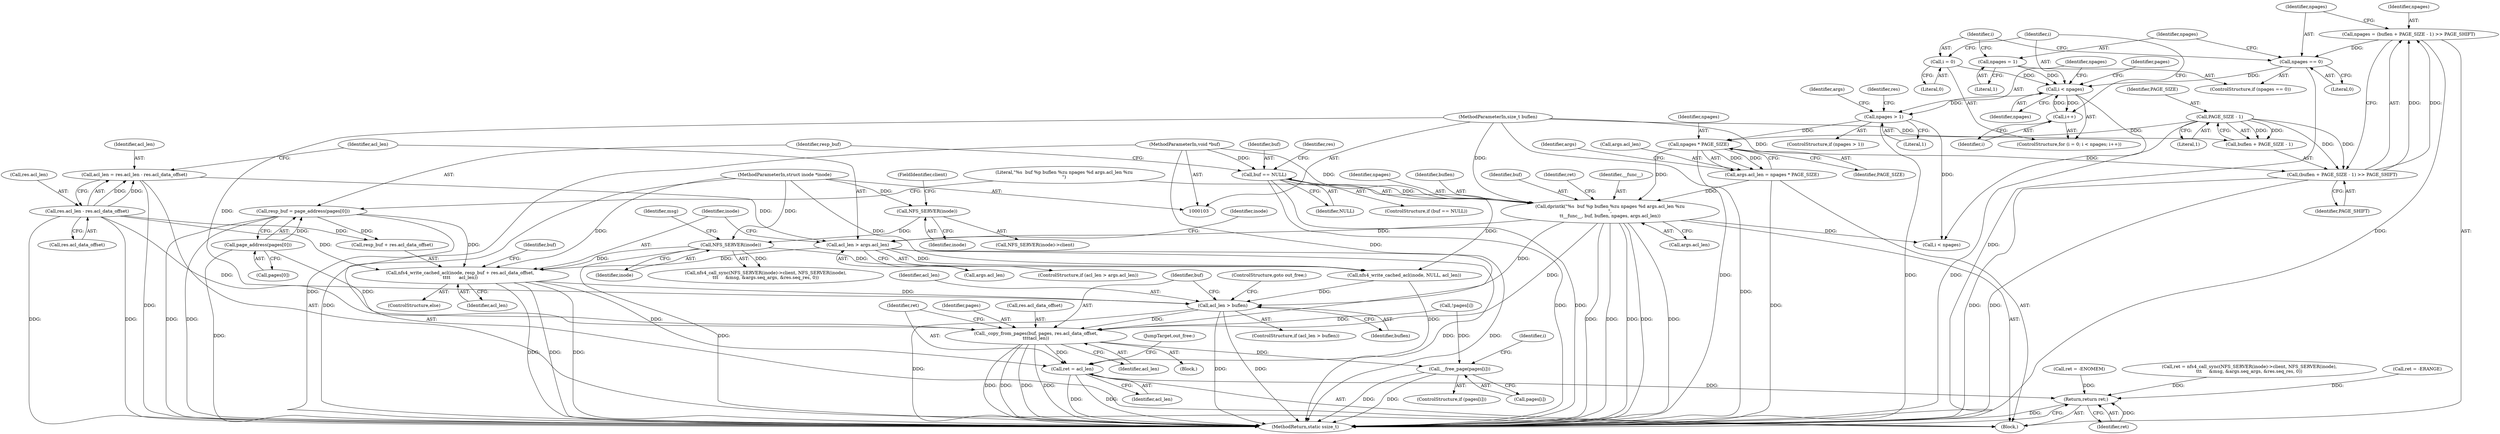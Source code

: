 digraph "0_linux_20e0fa98b751facf9a1101edaefbc19c82616a68@API" {
"1000258" [label="(Call,nfs4_write_cached_acl(inode, resp_buf + res.acl_data_offset,\n\t\t\t\t      acl_len))"];
"1000222" [label="(Call,NFS_SERVER(inode))"];
"1000219" [label="(Call,NFS_SERVER(inode))"];
"1000104" [label="(MethodParameterIn,struct inode *inode)"];
"1000200" [label="(Call,resp_buf = page_address(pages[0]))"];
"1000202" [label="(Call,page_address(pages[0]))"];
"1000240" [label="(Call,res.acl_len - res.acl_data_offset)"];
"1000248" [label="(Call,acl_len > args.acl_len)"];
"1000238" [label="(Call,acl_len = res.acl_len - res.acl_data_offset)"];
"1000206" [label="(Call,dprintk(\"%s  buf %p buflen %zu npages %d args.acl_len %zu\n\",\n\t\t__func__, buf, buflen, npages, args.acl_len))"];
"1000192" [label="(Call,buf == NULL)"];
"1000105" [label="(MethodParameterIn,void *buf)"];
"1000106" [label="(MethodParameterIn,size_t buflen)"];
"1000183" [label="(Call,npages * PAGE_SIZE)"];
"1000163" [label="(Call,npages > 1)"];
"1000144" [label="(Call,i < npages)"];
"1000141" [label="(Call,i = 0)"];
"1000147" [label="(Call,i++)"];
"1000134" [label="(Call,npages == 0)"];
"1000124" [label="(Call,npages = (buflen + PAGE_SIZE - 1) >> PAGE_SHIFT)"];
"1000126" [label="(Call,(buflen + PAGE_SIZE - 1) >> PAGE_SHIFT)"];
"1000129" [label="(Call,PAGE_SIZE - 1)"];
"1000137" [label="(Call,npages = 1)"];
"1000179" [label="(Call,args.acl_len = npages * PAGE_SIZE)"];
"1000274" [label="(Call,acl_len > buflen)"];
"1000278" [label="(Call,_copy_from_pages(buf, pages, res.acl_data_offset,\n\t\t\t\tacl_len))"];
"1000285" [label="(Call,ret = acl_len)"];
"1000314" [label="(Return,return ret;)"];
"1000302" [label="(Call,__free_page(pages[i]))"];
"1000257" [label="(ControlStructure,else)"];
"1000191" [label="(ControlStructure,if (buf == NULL))"];
"1000217" [label="(Call,nfs4_call_sync(NFS_SERVER(inode)->client, NFS_SERVER(inode),\n\t\t\t     &msg, &args.seq_args, &res.seq_res, 0))"];
"1000284" [label="(Identifier,acl_len)"];
"1000180" [label="(Call,args.acl_len)"];
"1000297" [label="(Identifier,i)"];
"1000194" [label="(Identifier,NULL)"];
"1000316" [label="(MethodReturn,static ssize_t)"];
"1000146" [label="(Identifier,npages)"];
"1000144" [label="(Call,i < npages)"];
"1000145" [label="(Identifier,i)"];
"1000265" [label="(Identifier,acl_len)"];
"1000248" [label="(Call,acl_len > args.acl_len)"];
"1000181" [label="(Identifier,args)"];
"1000126" [label="(Call,(buflen + PAGE_SIZE - 1) >> PAGE_SHIFT)"];
"1000147" [label="(Call,i++)"];
"1000278" [label="(Call,_copy_from_pages(buf, pages, res.acl_data_offset,\n\t\t\t\tacl_len))"];
"1000206" [label="(Call,dprintk(\"%s  buf %p buflen %zu npages %d args.acl_len %zu\n\",\n\t\t__func__, buf, buflen, npages, args.acl_len))"];
"1000132" [label="(Identifier,PAGE_SHIFT)"];
"1000285" [label="(Call,ret = acl_len)"];
"1000133" [label="(ControlStructure,if (npages == 0))"];
"1000139" [label="(Literal,1)"];
"1000137" [label="(Call,npages = 1)"];
"1000238" [label="(Call,acl_len = res.acl_len - res.acl_data_offset)"];
"1000165" [label="(Literal,1)"];
"1000239" [label="(Identifier,acl_len)"];
"1000183" [label="(Call,npages * PAGE_SIZE)"];
"1000258" [label="(Call,nfs4_write_cached_acl(inode, resp_buf + res.acl_data_offset,\n\t\t\t\t      acl_len))"];
"1000244" [label="(Call,res.acl_data_offset)"];
"1000141" [label="(Call,i = 0)"];
"1000202" [label="(Call,page_address(pages[0]))"];
"1000193" [label="(Identifier,buf)"];
"1000315" [label="(Identifier,ret)"];
"1000219" [label="(Call,NFS_SERVER(inode))"];
"1000216" [label="(Identifier,ret)"];
"1000314" [label="(Return,return ret;)"];
"1000127" [label="(Call,buflen + PAGE_SIZE - 1)"];
"1000293" [label="(Call,i < npages)"];
"1000267" [label="(Identifier,buf)"];
"1000207" [label="(Literal,\"%s  buf %p buflen %zu npages %d args.acl_len %zu\n\")"];
"1000277" [label="(ControlStructure,goto out_free;)"];
"1000188" [label="(Identifier,args)"];
"1000124" [label="(Call,npages = (buflen + PAGE_SIZE - 1) >> PAGE_SHIFT)"];
"1000192" [label="(Call,buf == NULL)"];
"1000185" [label="(Identifier,PAGE_SIZE)"];
"1000208" [label="(Identifier,__func__)"];
"1000215" [label="(Call,ret = nfs4_call_sync(NFS_SERVER(inode)->client, NFS_SERVER(inode),\n\t\t\t     &msg, &args.seq_args, &res.seq_res, 0))"];
"1000247" [label="(ControlStructure,if (acl_len > args.acl_len))"];
"1000249" [label="(Identifier,acl_len)"];
"1000212" [label="(Call,args.acl_len)"];
"1000225" [label="(Identifier,msg)"];
"1000125" [label="(Identifier,npages)"];
"1000302" [label="(Call,__free_page(pages[i]))"];
"1000253" [label="(Call,nfs4_write_cached_acl(inode, NULL, acl_len))"];
"1000223" [label="(Identifier,inode)"];
"1000218" [label="(Call,NFS_SERVER(inode)->client)"];
"1000303" [label="(Call,pages[i])"];
"1000279" [label="(Identifier,buf)"];
"1000179" [label="(Call,args.acl_len = npages * PAGE_SIZE)"];
"1000250" [label="(Call,args.acl_len)"];
"1000280" [label="(Identifier,pages)"];
"1000241" [label="(Call,res.acl_len)"];
"1000221" [label="(FieldIdentifier,client)"];
"1000240" [label="(Call,res.acl_len - res.acl_data_offset)"];
"1000129" [label="(Call,PAGE_SIZE - 1)"];
"1000281" [label="(Call,res.acl_data_offset)"];
"1000260" [label="(Call,resp_buf + res.acl_data_offset)"];
"1000162" [label="(ControlStructure,if (npages > 1))"];
"1000211" [label="(Identifier,npages)"];
"1000184" [label="(Identifier,npages)"];
"1000148" [label="(Identifier,i)"];
"1000142" [label="(Identifier,i)"];
"1000288" [label="(JumpTarget,out_free:)"];
"1000169" [label="(Identifier,res)"];
"1000143" [label="(Literal,0)"];
"1000268" [label="(Block,)"];
"1000274" [label="(Call,acl_len > buflen)"];
"1000105" [label="(MethodParameterIn,void *buf)"];
"1000107" [label="(Block,)"];
"1000135" [label="(Identifier,npages)"];
"1000197" [label="(Identifier,res)"];
"1000164" [label="(Identifier,npages)"];
"1000138" [label="(Identifier,npages)"];
"1000210" [label="(Identifier,buflen)"];
"1000104" [label="(MethodParameterIn,struct inode *inode)"];
"1000275" [label="(Identifier,acl_len)"];
"1000273" [label="(ControlStructure,if (acl_len > buflen))"];
"1000203" [label="(Call,pages[0])"];
"1000254" [label="(Identifier,inode)"];
"1000286" [label="(Identifier,ret)"];
"1000201" [label="(Identifier,resp_buf)"];
"1000163" [label="(Call,npages > 1)"];
"1000157" [label="(Call,!pages[i])"];
"1000136" [label="(Literal,0)"];
"1000269" [label="(Call,ret = -ERANGE)"];
"1000114" [label="(Call,ret = -ENOMEM)"];
"1000220" [label="(Identifier,inode)"];
"1000287" [label="(Identifier,acl_len)"];
"1000298" [label="(ControlStructure,if (pages[i]))"];
"1000200" [label="(Call,resp_buf = page_address(pages[0]))"];
"1000152" [label="(Identifier,pages)"];
"1000209" [label="(Identifier,buf)"];
"1000106" [label="(MethodParameterIn,size_t buflen)"];
"1000259" [label="(Identifier,inode)"];
"1000130" [label="(Identifier,PAGE_SIZE)"];
"1000140" [label="(ControlStructure,for (i = 0; i < npages; i++))"];
"1000134" [label="(Call,npages == 0)"];
"1000276" [label="(Identifier,buflen)"];
"1000222" [label="(Call,NFS_SERVER(inode))"];
"1000131" [label="(Literal,1)"];
"1000258" -> "1000257"  [label="AST: "];
"1000258" -> "1000265"  [label="CFG: "];
"1000259" -> "1000258"  [label="AST: "];
"1000260" -> "1000258"  [label="AST: "];
"1000265" -> "1000258"  [label="AST: "];
"1000267" -> "1000258"  [label="CFG: "];
"1000258" -> "1000316"  [label="DDG: "];
"1000258" -> "1000316"  [label="DDG: "];
"1000258" -> "1000316"  [label="DDG: "];
"1000222" -> "1000258"  [label="DDG: "];
"1000104" -> "1000258"  [label="DDG: "];
"1000200" -> "1000258"  [label="DDG: "];
"1000240" -> "1000258"  [label="DDG: "];
"1000248" -> "1000258"  [label="DDG: "];
"1000258" -> "1000274"  [label="DDG: "];
"1000258" -> "1000285"  [label="DDG: "];
"1000222" -> "1000217"  [label="AST: "];
"1000222" -> "1000223"  [label="CFG: "];
"1000223" -> "1000222"  [label="AST: "];
"1000225" -> "1000222"  [label="CFG: "];
"1000222" -> "1000316"  [label="DDG: "];
"1000222" -> "1000217"  [label="DDG: "];
"1000219" -> "1000222"  [label="DDG: "];
"1000104" -> "1000222"  [label="DDG: "];
"1000222" -> "1000253"  [label="DDG: "];
"1000219" -> "1000218"  [label="AST: "];
"1000219" -> "1000220"  [label="CFG: "];
"1000220" -> "1000219"  [label="AST: "];
"1000221" -> "1000219"  [label="CFG: "];
"1000104" -> "1000219"  [label="DDG: "];
"1000104" -> "1000103"  [label="AST: "];
"1000104" -> "1000316"  [label="DDG: "];
"1000104" -> "1000253"  [label="DDG: "];
"1000200" -> "1000107"  [label="AST: "];
"1000200" -> "1000202"  [label="CFG: "];
"1000201" -> "1000200"  [label="AST: "];
"1000202" -> "1000200"  [label="AST: "];
"1000207" -> "1000200"  [label="CFG: "];
"1000200" -> "1000316"  [label="DDG: "];
"1000200" -> "1000316"  [label="DDG: "];
"1000202" -> "1000200"  [label="DDG: "];
"1000200" -> "1000260"  [label="DDG: "];
"1000202" -> "1000203"  [label="CFG: "];
"1000203" -> "1000202"  [label="AST: "];
"1000202" -> "1000316"  [label="DDG: "];
"1000202" -> "1000278"  [label="DDG: "];
"1000240" -> "1000238"  [label="AST: "];
"1000240" -> "1000244"  [label="CFG: "];
"1000241" -> "1000240"  [label="AST: "];
"1000244" -> "1000240"  [label="AST: "];
"1000238" -> "1000240"  [label="CFG: "];
"1000240" -> "1000316"  [label="DDG: "];
"1000240" -> "1000316"  [label="DDG: "];
"1000240" -> "1000238"  [label="DDG: "];
"1000240" -> "1000238"  [label="DDG: "];
"1000240" -> "1000260"  [label="DDG: "];
"1000240" -> "1000278"  [label="DDG: "];
"1000248" -> "1000247"  [label="AST: "];
"1000248" -> "1000250"  [label="CFG: "];
"1000249" -> "1000248"  [label="AST: "];
"1000250" -> "1000248"  [label="AST: "];
"1000254" -> "1000248"  [label="CFG: "];
"1000259" -> "1000248"  [label="CFG: "];
"1000248" -> "1000316"  [label="DDG: "];
"1000248" -> "1000316"  [label="DDG: "];
"1000238" -> "1000248"  [label="DDG: "];
"1000206" -> "1000248"  [label="DDG: "];
"1000248" -> "1000253"  [label="DDG: "];
"1000238" -> "1000107"  [label="AST: "];
"1000239" -> "1000238"  [label="AST: "];
"1000249" -> "1000238"  [label="CFG: "];
"1000238" -> "1000316"  [label="DDG: "];
"1000206" -> "1000107"  [label="AST: "];
"1000206" -> "1000212"  [label="CFG: "];
"1000207" -> "1000206"  [label="AST: "];
"1000208" -> "1000206"  [label="AST: "];
"1000209" -> "1000206"  [label="AST: "];
"1000210" -> "1000206"  [label="AST: "];
"1000211" -> "1000206"  [label="AST: "];
"1000212" -> "1000206"  [label="AST: "];
"1000216" -> "1000206"  [label="CFG: "];
"1000206" -> "1000316"  [label="DDG: "];
"1000206" -> "1000316"  [label="DDG: "];
"1000206" -> "1000316"  [label="DDG: "];
"1000206" -> "1000316"  [label="DDG: "];
"1000206" -> "1000316"  [label="DDG: "];
"1000192" -> "1000206"  [label="DDG: "];
"1000105" -> "1000206"  [label="DDG: "];
"1000106" -> "1000206"  [label="DDG: "];
"1000183" -> "1000206"  [label="DDG: "];
"1000179" -> "1000206"  [label="DDG: "];
"1000206" -> "1000274"  [label="DDG: "];
"1000206" -> "1000278"  [label="DDG: "];
"1000206" -> "1000293"  [label="DDG: "];
"1000192" -> "1000191"  [label="AST: "];
"1000192" -> "1000194"  [label="CFG: "];
"1000193" -> "1000192"  [label="AST: "];
"1000194" -> "1000192"  [label="AST: "];
"1000197" -> "1000192"  [label="CFG: "];
"1000201" -> "1000192"  [label="CFG: "];
"1000192" -> "1000316"  [label="DDG: "];
"1000192" -> "1000316"  [label="DDG: "];
"1000105" -> "1000192"  [label="DDG: "];
"1000192" -> "1000253"  [label="DDG: "];
"1000105" -> "1000103"  [label="AST: "];
"1000105" -> "1000316"  [label="DDG: "];
"1000105" -> "1000278"  [label="DDG: "];
"1000106" -> "1000103"  [label="AST: "];
"1000106" -> "1000316"  [label="DDG: "];
"1000106" -> "1000126"  [label="DDG: "];
"1000106" -> "1000127"  [label="DDG: "];
"1000106" -> "1000274"  [label="DDG: "];
"1000183" -> "1000179"  [label="AST: "];
"1000183" -> "1000185"  [label="CFG: "];
"1000184" -> "1000183"  [label="AST: "];
"1000185" -> "1000183"  [label="AST: "];
"1000179" -> "1000183"  [label="CFG: "];
"1000183" -> "1000316"  [label="DDG: "];
"1000183" -> "1000179"  [label="DDG: "];
"1000183" -> "1000179"  [label="DDG: "];
"1000163" -> "1000183"  [label="DDG: "];
"1000129" -> "1000183"  [label="DDG: "];
"1000163" -> "1000162"  [label="AST: "];
"1000163" -> "1000165"  [label="CFG: "];
"1000164" -> "1000163"  [label="AST: "];
"1000165" -> "1000163"  [label="AST: "];
"1000169" -> "1000163"  [label="CFG: "];
"1000181" -> "1000163"  [label="CFG: "];
"1000163" -> "1000316"  [label="DDG: "];
"1000144" -> "1000163"  [label="DDG: "];
"1000163" -> "1000293"  [label="DDG: "];
"1000144" -> "1000140"  [label="AST: "];
"1000144" -> "1000146"  [label="CFG: "];
"1000145" -> "1000144"  [label="AST: "];
"1000146" -> "1000144"  [label="AST: "];
"1000152" -> "1000144"  [label="CFG: "];
"1000164" -> "1000144"  [label="CFG: "];
"1000141" -> "1000144"  [label="DDG: "];
"1000147" -> "1000144"  [label="DDG: "];
"1000134" -> "1000144"  [label="DDG: "];
"1000137" -> "1000144"  [label="DDG: "];
"1000144" -> "1000147"  [label="DDG: "];
"1000144" -> "1000293"  [label="DDG: "];
"1000141" -> "1000140"  [label="AST: "];
"1000141" -> "1000143"  [label="CFG: "];
"1000142" -> "1000141"  [label="AST: "];
"1000143" -> "1000141"  [label="AST: "];
"1000145" -> "1000141"  [label="CFG: "];
"1000147" -> "1000140"  [label="AST: "];
"1000147" -> "1000148"  [label="CFG: "];
"1000148" -> "1000147"  [label="AST: "];
"1000145" -> "1000147"  [label="CFG: "];
"1000134" -> "1000133"  [label="AST: "];
"1000134" -> "1000136"  [label="CFG: "];
"1000135" -> "1000134"  [label="AST: "];
"1000136" -> "1000134"  [label="AST: "];
"1000138" -> "1000134"  [label="CFG: "];
"1000142" -> "1000134"  [label="CFG: "];
"1000134" -> "1000316"  [label="DDG: "];
"1000124" -> "1000134"  [label="DDG: "];
"1000124" -> "1000107"  [label="AST: "];
"1000124" -> "1000126"  [label="CFG: "];
"1000125" -> "1000124"  [label="AST: "];
"1000126" -> "1000124"  [label="AST: "];
"1000135" -> "1000124"  [label="CFG: "];
"1000124" -> "1000316"  [label="DDG: "];
"1000126" -> "1000124"  [label="DDG: "];
"1000126" -> "1000124"  [label="DDG: "];
"1000126" -> "1000132"  [label="CFG: "];
"1000127" -> "1000126"  [label="AST: "];
"1000132" -> "1000126"  [label="AST: "];
"1000126" -> "1000316"  [label="DDG: "];
"1000126" -> "1000316"  [label="DDG: "];
"1000129" -> "1000126"  [label="DDG: "];
"1000129" -> "1000126"  [label="DDG: "];
"1000129" -> "1000127"  [label="AST: "];
"1000129" -> "1000131"  [label="CFG: "];
"1000130" -> "1000129"  [label="AST: "];
"1000131" -> "1000129"  [label="AST: "];
"1000127" -> "1000129"  [label="CFG: "];
"1000129" -> "1000316"  [label="DDG: "];
"1000129" -> "1000127"  [label="DDG: "];
"1000129" -> "1000127"  [label="DDG: "];
"1000137" -> "1000133"  [label="AST: "];
"1000137" -> "1000139"  [label="CFG: "];
"1000138" -> "1000137"  [label="AST: "];
"1000139" -> "1000137"  [label="AST: "];
"1000142" -> "1000137"  [label="CFG: "];
"1000179" -> "1000107"  [label="AST: "];
"1000180" -> "1000179"  [label="AST: "];
"1000188" -> "1000179"  [label="CFG: "];
"1000179" -> "1000316"  [label="DDG: "];
"1000274" -> "1000273"  [label="AST: "];
"1000274" -> "1000276"  [label="CFG: "];
"1000275" -> "1000274"  [label="AST: "];
"1000276" -> "1000274"  [label="AST: "];
"1000277" -> "1000274"  [label="CFG: "];
"1000279" -> "1000274"  [label="CFG: "];
"1000274" -> "1000316"  [label="DDG: "];
"1000274" -> "1000316"  [label="DDG: "];
"1000274" -> "1000316"  [label="DDG: "];
"1000253" -> "1000274"  [label="DDG: "];
"1000274" -> "1000278"  [label="DDG: "];
"1000278" -> "1000268"  [label="AST: "];
"1000278" -> "1000284"  [label="CFG: "];
"1000279" -> "1000278"  [label="AST: "];
"1000280" -> "1000278"  [label="AST: "];
"1000281" -> "1000278"  [label="AST: "];
"1000284" -> "1000278"  [label="AST: "];
"1000286" -> "1000278"  [label="CFG: "];
"1000278" -> "1000316"  [label="DDG: "];
"1000278" -> "1000316"  [label="DDG: "];
"1000278" -> "1000316"  [label="DDG: "];
"1000278" -> "1000316"  [label="DDG: "];
"1000157" -> "1000278"  [label="DDG: "];
"1000278" -> "1000285"  [label="DDG: "];
"1000278" -> "1000302"  [label="DDG: "];
"1000285" -> "1000107"  [label="AST: "];
"1000285" -> "1000287"  [label="CFG: "];
"1000286" -> "1000285"  [label="AST: "];
"1000287" -> "1000285"  [label="AST: "];
"1000288" -> "1000285"  [label="CFG: "];
"1000285" -> "1000316"  [label="DDG: "];
"1000285" -> "1000316"  [label="DDG: "];
"1000253" -> "1000285"  [label="DDG: "];
"1000285" -> "1000314"  [label="DDG: "];
"1000314" -> "1000107"  [label="AST: "];
"1000314" -> "1000315"  [label="CFG: "];
"1000315" -> "1000314"  [label="AST: "];
"1000316" -> "1000314"  [label="CFG: "];
"1000314" -> "1000316"  [label="DDG: "];
"1000315" -> "1000314"  [label="DDG: "];
"1000215" -> "1000314"  [label="DDG: "];
"1000114" -> "1000314"  [label="DDG: "];
"1000269" -> "1000314"  [label="DDG: "];
"1000302" -> "1000298"  [label="AST: "];
"1000302" -> "1000303"  [label="CFG: "];
"1000303" -> "1000302"  [label="AST: "];
"1000297" -> "1000302"  [label="CFG: "];
"1000302" -> "1000316"  [label="DDG: "];
"1000302" -> "1000316"  [label="DDG: "];
"1000157" -> "1000302"  [label="DDG: "];
}
